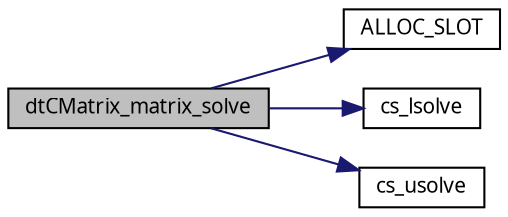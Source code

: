 digraph G
{
  edge [fontname="FreeSans.ttf",fontsize=10,labelfontname="FreeSans.ttf",labelfontsize=10];
  node [fontname="FreeSans.ttf",fontsize=10,shape=record];
  rankdir=LR;
  Node1 [label="dtCMatrix_matrix_solve",height=0.2,width=0.4,color="black", fillcolor="grey75", style="filled" fontcolor="black"];
  Node1 -> Node2 [color="midnightblue",fontsize=10,style="solid",fontname="FreeSans.ttf"];
  Node2 [label="ALLOC_SLOT",height=0.2,width=0.4,color="black", fillcolor="white", style="filled",URL="$Mutils_8h.html#f7f59236ca18ab52131cf71f4a7b0786",tooltip="Allocate an SEXP of given type and length, assign it as slot nm in the object, and..."];
  Node1 -> Node3 [color="midnightblue",fontsize=10,style="solid",fontname="FreeSans.ttf"];
  Node3 [label="cs_lsolve",height=0.2,width=0.4,color="black", fillcolor="white", style="filled",URL="$cs_8c.html#dbd011bdb4d7bef9825ca1c743fc6b46"];
  Node1 -> Node4 [color="midnightblue",fontsize=10,style="solid",fontname="FreeSans.ttf"];
  Node4 [label="cs_usolve",height=0.2,width=0.4,color="black", fillcolor="white", style="filled",URL="$cs_8c.html#a4cdacecec403b30b97abc7c27594b4f"];
}
